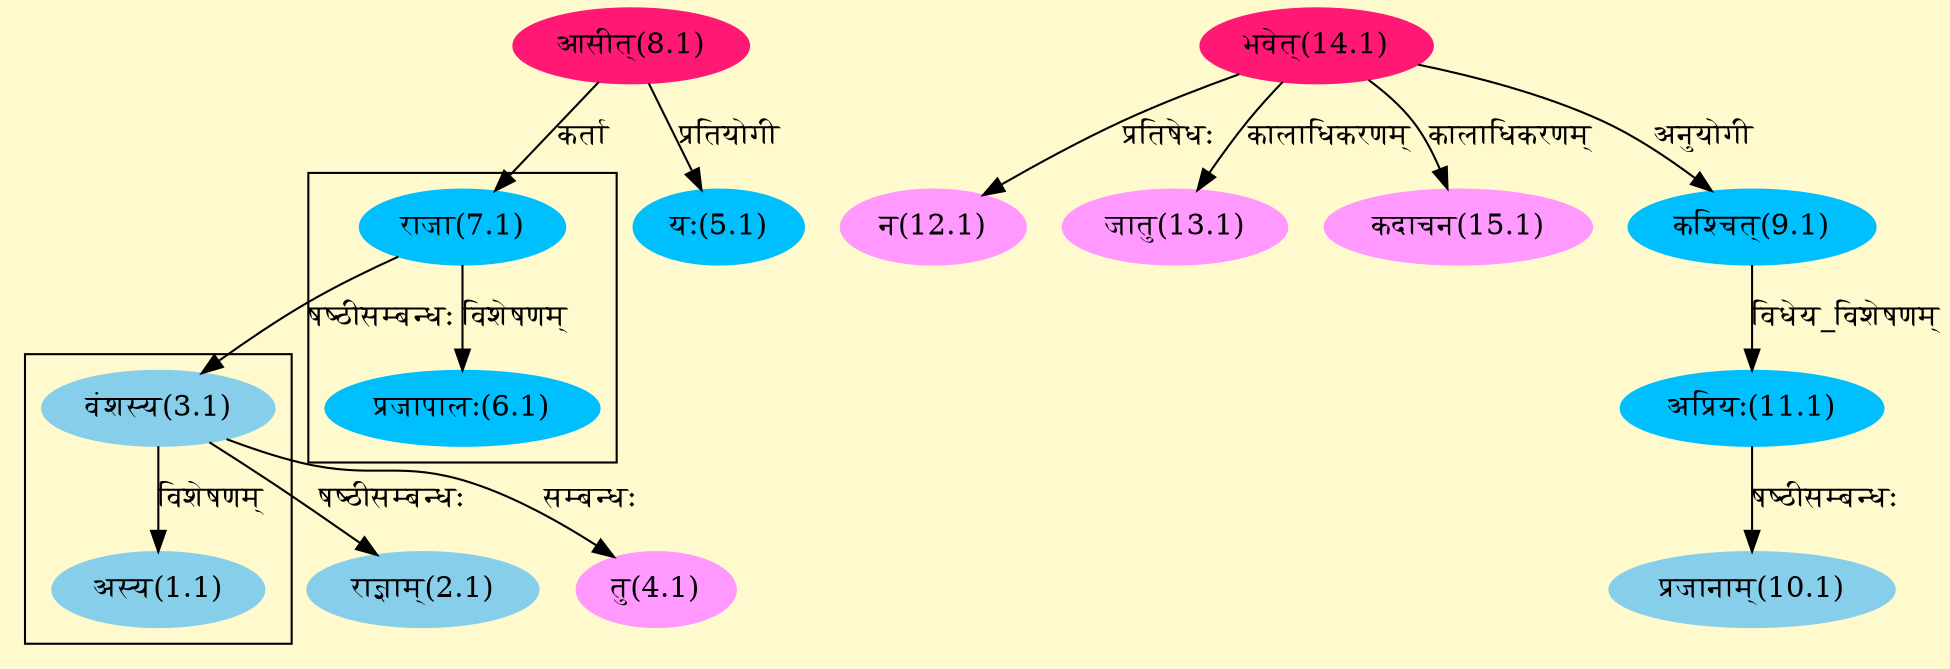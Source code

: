 digraph G{
rankdir=BT;
 compound=true;
 bgcolor="lemonchiffon1";

subgraph cluster_1{
Node1_1 [style=filled, color="#87CEEB" label = "अस्य(1.1)"]
Node3_1 [style=filled, color="#87CEEB" label = "वंशस्य(3.1)"]

}

subgraph cluster_2{
Node6_1 [style=filled, color="#00BFFF" label = "प्रजापालः(6.1)"]
Node7_1 [style=filled, color="#00BFFF" label = "राजा(7.1)"]

}
Node2_1 [style=filled, color="#87CEEB" label = "राज्ञाम्(2.1)"]
Node3_1 [style=filled, color="#87CEEB" label = "वंशस्य(3.1)"]
Node7_1 [style=filled, color="#00BFFF" label = "राजा(7.1)"]
Node4_1 [style=filled, color="#FF99FF" label = "तु(4.1)"]
Node5_1 [style=filled, color="#00BFFF" label = "यः(5.1)"]
Node8_1 [style=filled, color="#FF1975" label = "आसीत्(8.1)"]
Node9_1 [style=filled, color="#00BFFF" label = "कश्चित्(9.1)"]
Node14_1 [style=filled, color="#FF1975" label = "भवेत्(14.1)"]
Node10_1 [style=filled, color="#87CEEB" label = "प्रजानाम्(10.1)"]
Node11_1 [style=filled, color="#00BFFF" label = "अप्रियः(11.1)"]
Node12_1 [style=filled, color="#FF99FF" label = "न(12.1)"]
Node13_1 [style=filled, color="#FF99FF" label = "जातु(13.1)"]
Node15_1 [style=filled, color="#FF99FF" label = "कदाचन(15.1)"]
/* Start of Relations section */

Node1_1 -> Node3_1 [  label="विशेषणम्"  dir="back" ]
Node2_1 -> Node3_1 [  label="षष्ठीसम्बन्धः"  dir="back" ]
Node3_1 -> Node7_1 [  label="षष्ठीसम्बन्धः"  dir="back" ]
Node4_1 -> Node3_1 [  label="सम्बन्धः"  dir="back" ]
Node5_1 -> Node8_1 [  label="प्रतियोगी"  dir="back" ]
Node6_1 -> Node7_1 [  label="विशेषणम्"  dir="back" ]
Node7_1 -> Node8_1 [  label="कर्ता"  dir="back" ]
Node9_1 -> Node14_1 [  label="अनुयोगी"  dir="back" ]
Node10_1 -> Node11_1 [  label="षष्ठीसम्बन्धः"  dir="back" ]
Node11_1 -> Node9_1 [  label="विधेय_विशेषणम्"  dir="back" ]
Node12_1 -> Node14_1 [  label="प्रतिषेधः"  dir="back" ]
Node13_1 -> Node14_1 [  label="कालाधिकरणम्"  dir="back" ]
Node15_1 -> Node14_1 [  label="कालाधिकरणम्"  dir="back" ]
}
